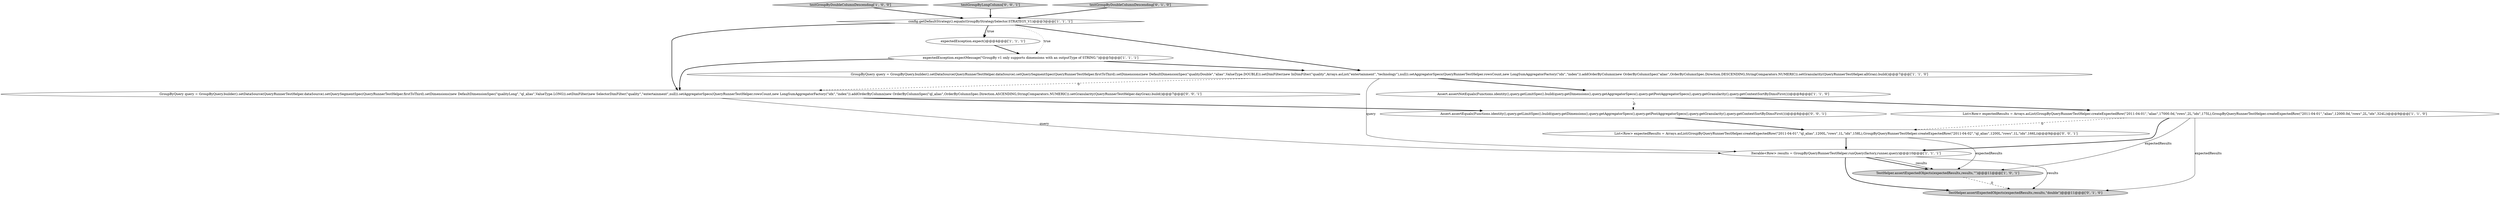 digraph {
14 [style = filled, label = "Assert.assertEquals(Functions.identity(),query.getLimitSpec().build(query.getDimensions(),query.getAggregatorSpecs(),query.getPostAggregatorSpecs(),query.getGranularity(),query.getContextSortByDimsFirst()))@@@8@@@['0', '0', '1']", fillcolor = white, shape = ellipse image = "AAA0AAABBB3BBB"];
3 [style = filled, label = "expectedException.expectMessage(\"GroupBy v1 only supports dimensions with an outputType of STRING.\")@@@5@@@['1', '1', '1']", fillcolor = white, shape = ellipse image = "AAA0AAABBB1BBB"];
7 [style = filled, label = "testGroupByDoubleColumnDescending['1', '0', '0']", fillcolor = lightgray, shape = diamond image = "AAA0AAABBB1BBB"];
1 [style = filled, label = "config.getDefaultStrategy().equals(GroupByStrategySelector.STRATEGY_V1)@@@3@@@['1', '1', '1']", fillcolor = white, shape = diamond image = "AAA0AAABBB1BBB"];
4 [style = filled, label = "GroupByQuery query = GroupByQuery.builder().setDataSource(QueryRunnerTestHelper.dataSource).setQuerySegmentSpec(QueryRunnerTestHelper.firstToThird).setDimensions(new DefaultDimensionSpec(\"qualityDouble\",\"alias\",ValueType.DOUBLE)).setDimFilter(new InDimFilter(\"quality\",Arrays.asList(\"entertainment\",\"technology\"),null)).setAggregatorSpecs(QueryRunnerTestHelper.rowsCount,new LongSumAggregatorFactory(\"idx\",\"index\")).addOrderByColumn(new OrderByColumnSpec(\"alias\",OrderByColumnSpec.Direction.DESCENDING,StringComparators.NUMERIC)).setGranularity(QueryRunnerTestHelper.allGran).build()@@@7@@@['1', '1', '0']", fillcolor = white, shape = ellipse image = "AAA0AAABBB1BBB"];
8 [style = filled, label = "TestHelper.assertExpectedObjects(expectedResults,results,\"\")@@@11@@@['1', '0', '1']", fillcolor = lightgray, shape = ellipse image = "AAA0AAABBB1BBB"];
9 [style = filled, label = "TestHelper.assertExpectedObjects(expectedResults,results,\"double\")@@@11@@@['0', '1', '0']", fillcolor = lightgray, shape = ellipse image = "AAA1AAABBB2BBB"];
11 [style = filled, label = "testGroupByLongColumn['0', '0', '1']", fillcolor = lightgray, shape = diamond image = "AAA0AAABBB3BBB"];
2 [style = filled, label = "expectedException.expect()@@@4@@@['1', '1', '1']", fillcolor = white, shape = ellipse image = "AAA0AAABBB1BBB"];
13 [style = filled, label = "List<Row> expectedResults = Arrays.asList(GroupByQueryRunnerTestHelper.createExpectedRow(\"2011-04-01\",\"ql_alias\",1200L,\"rows\",1L,\"idx\",158L),GroupByQueryRunnerTestHelper.createExpectedRow(\"2011-04-02\",\"ql_alias\",1200L,\"rows\",1L,\"idx\",166L))@@@9@@@['0', '0', '1']", fillcolor = white, shape = ellipse image = "AAA0AAABBB3BBB"];
5 [style = filled, label = "List<Row> expectedResults = Arrays.asList(GroupByQueryRunnerTestHelper.createExpectedRow(\"2011-04-01\",\"alias\",17000.0d,\"rows\",2L,\"idx\",175L),GroupByQueryRunnerTestHelper.createExpectedRow(\"2011-04-01\",\"alias\",12000.0d,\"rows\",2L,\"idx\",324L))@@@9@@@['1', '1', '0']", fillcolor = white, shape = ellipse image = "AAA0AAABBB1BBB"];
0 [style = filled, label = "Assert.assertNotEquals(Functions.identity(),query.getLimitSpec().build(query.getDimensions(),query.getAggregatorSpecs(),query.getPostAggregatorSpecs(),query.getGranularity(),query.getContextSortByDimsFirst()))@@@8@@@['1', '1', '0']", fillcolor = white, shape = ellipse image = "AAA0AAABBB1BBB"];
6 [style = filled, label = "Iterable<Row> results = GroupByQueryRunnerTestHelper.runQuery(factory,runner,query)@@@10@@@['1', '1', '1']", fillcolor = white, shape = ellipse image = "AAA0AAABBB1BBB"];
12 [style = filled, label = "GroupByQuery query = GroupByQuery.builder().setDataSource(QueryRunnerTestHelper.dataSource).setQuerySegmentSpec(QueryRunnerTestHelper.firstToThird).setDimensions(new DefaultDimensionSpec(\"qualityLong\",\"ql_alias\",ValueType.LONG)).setDimFilter(new SelectorDimFilter(\"quality\",\"entertainment\",null)).setAggregatorSpecs(QueryRunnerTestHelper.rowsCount,new LongSumAggregatorFactory(\"idx\",\"index\")).addOrderByColumn(new OrderByColumnSpec(\"ql_alias\",OrderByColumnSpec.Direction.ASCENDING,StringComparators.NUMERIC)).setGranularity(QueryRunnerTestHelper.dayGran).build()@@@7@@@['0', '0', '1']", fillcolor = white, shape = ellipse image = "AAA0AAABBB3BBB"];
10 [style = filled, label = "testGroupByDoubleColumnDescending['0', '1', '0']", fillcolor = lightgray, shape = diamond image = "AAA0AAABBB2BBB"];
5->9 [style = solid, label="expectedResults"];
5->13 [style = dashed, label="0"];
4->12 [style = dashed, label="0"];
5->8 [style = solid, label="expectedResults"];
12->6 [style = solid, label="query"];
12->14 [style = bold, label=""];
1->12 [style = bold, label=""];
4->6 [style = solid, label="query"];
13->6 [style = bold, label=""];
14->13 [style = bold, label=""];
0->14 [style = dashed, label="0"];
11->1 [style = bold, label=""];
6->8 [style = bold, label=""];
2->3 [style = bold, label=""];
6->9 [style = bold, label=""];
8->9 [style = dashed, label="0"];
10->1 [style = bold, label=""];
1->3 [style = dotted, label="true"];
3->12 [style = bold, label=""];
13->8 [style = solid, label="expectedResults"];
1->4 [style = bold, label=""];
1->2 [style = dotted, label="true"];
7->1 [style = bold, label=""];
0->5 [style = bold, label=""];
4->0 [style = bold, label=""];
6->8 [style = solid, label="results"];
1->2 [style = bold, label=""];
3->4 [style = bold, label=""];
5->6 [style = bold, label=""];
6->9 [style = solid, label="results"];
}
